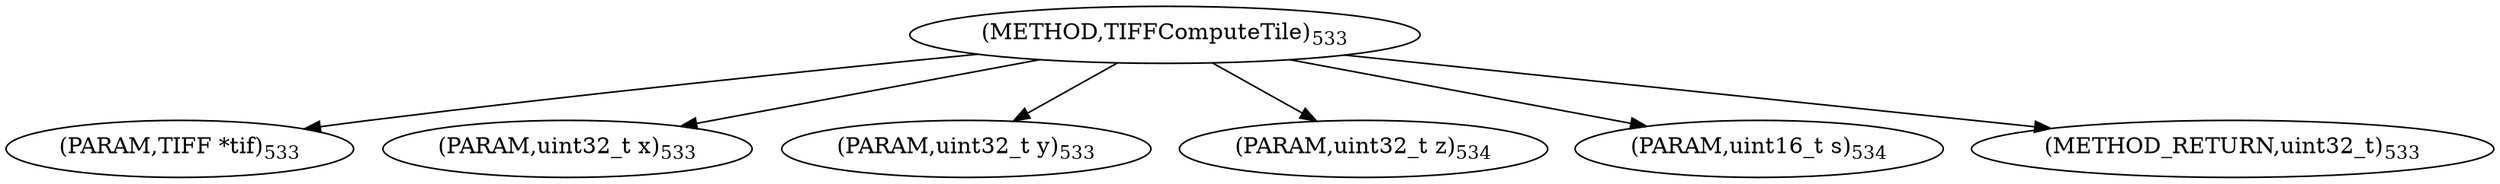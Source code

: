digraph "TIFFComputeTile" {  
"9083" [label = <(METHOD,TIFFComputeTile)<SUB>533</SUB>> ]
"9084" [label = <(PARAM,TIFF *tif)<SUB>533</SUB>> ]
"9085" [label = <(PARAM,uint32_t x)<SUB>533</SUB>> ]
"9086" [label = <(PARAM,uint32_t y)<SUB>533</SUB>> ]
"9087" [label = <(PARAM,uint32_t z)<SUB>534</SUB>> ]
"9088" [label = <(PARAM,uint16_t s)<SUB>534</SUB>> ]
"9089" [label = <(METHOD_RETURN,uint32_t)<SUB>533</SUB>> ]
  "9083" -> "9084" 
  "9083" -> "9085" 
  "9083" -> "9086" 
  "9083" -> "9087" 
  "9083" -> "9088" 
  "9083" -> "9089" 
}
